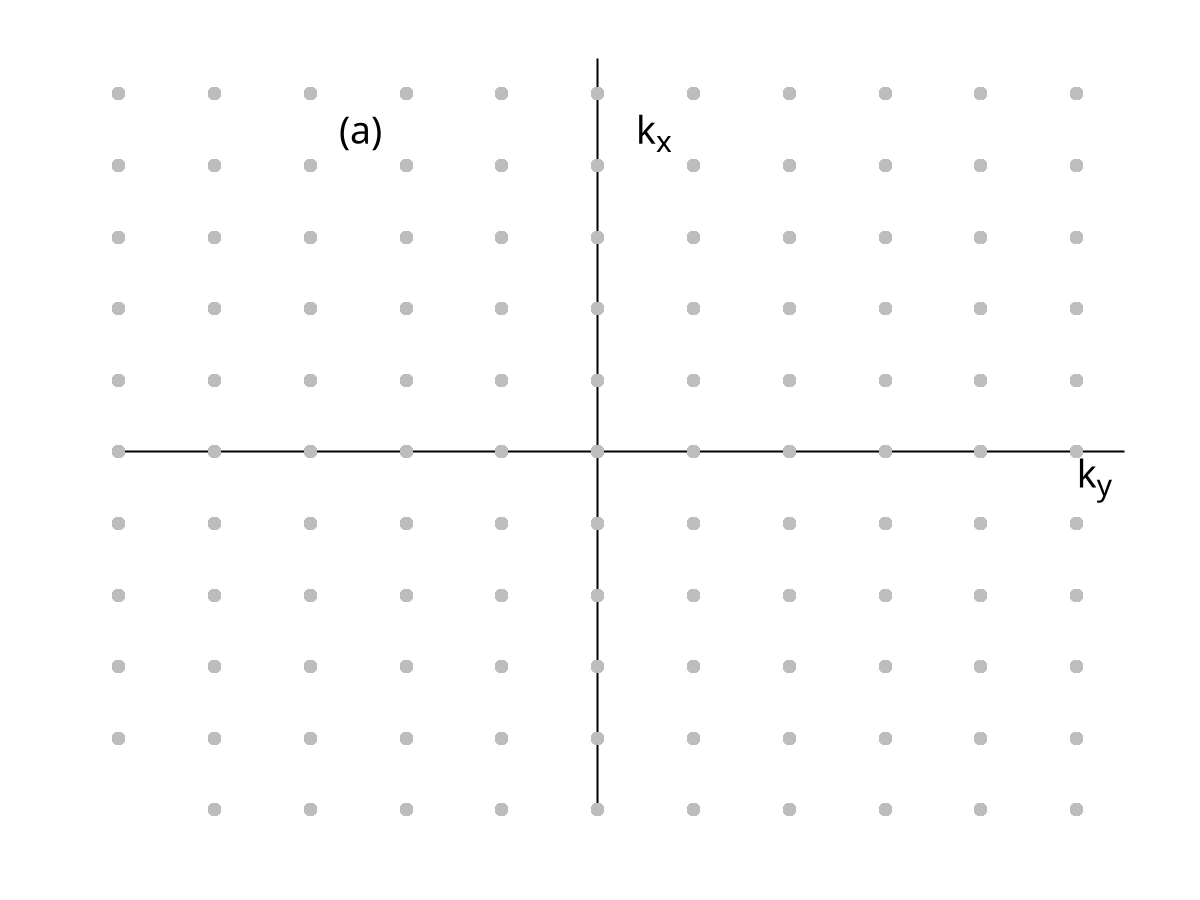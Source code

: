 set terminal qt size 900,900

set parametric
set xrange [-6:6]
set yrange [-6:6]
unset key
unset tics
unset border

N_per_square = 40
N_R = 6
N_total = N_per_square * N_R

array x[N_total]
array y[N_total]
array color[N_total]

idx = 1

set arrow from 0,-5 to 0,5.5 nohead lc rgb "black" lw 2
set arrow from -5,0 to 5.5,0 nohead lc rgb "black" lw 2

set label "k_{x}" at 0.4,4.5 tc rgb "black" font "CMU Serif,28"
set label "k_{y}" at 5,-0.3 tc rgb "black" font "CMU Serif,28"
set label "(a)" at -2.7,4.5 font "CMU Serif,28"

do for [R=0:5] {
    do for [i=1:N_per_square] {
        j = i % (N_per_square/4)
        k = floor(i/(N_per_square/4))
        if (k==0) {
            x[idx] = -R + 2*R*j/(N_per_square/4)
            y[idx] = -R
        } else if (k==1) {
            x[idx] = R
            y[idx] = -R + 2*R*j/(N_per_square/4)
        } else if (k==2) {
            x[idx] = R - 2*R*j/(N_per_square/4)
            y[idx] = R
        } else {
            x[idx] = -R
            y[idx] = R - 2*R*j/(N_per_square/4)
        }
        color[idx] = R
        idx = idx + 1
    }
}

plot for [i=1:N_total] x[i], y[i] with points pt 7 ps 2 lc rgb "#bdbdbd" notitle
